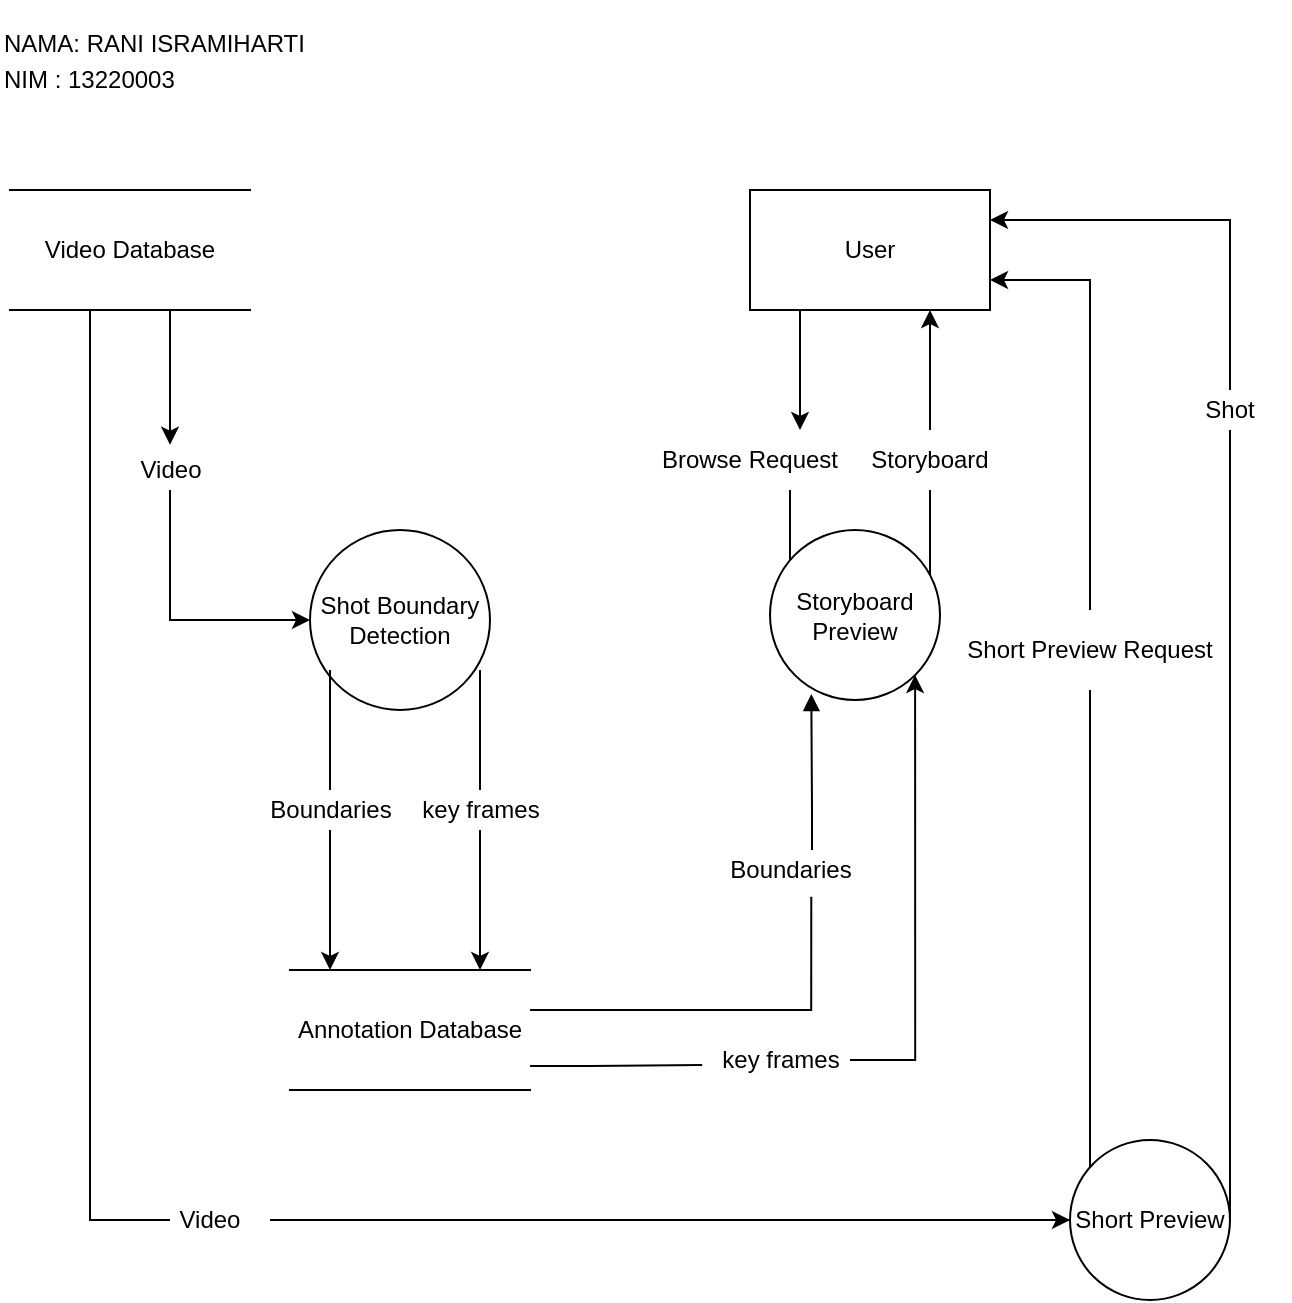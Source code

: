 <mxfile version="16.5.1" type="device"><diagram id="DgJOgxF-q-JQyhOIUrxX" name="Halaman-1"><mxGraphModel dx="920" dy="594" grid="1" gridSize="10" guides="1" tooltips="1" connect="1" arrows="1" fold="1" page="1" pageScale="1" pageWidth="827" pageHeight="1169" math="0" shadow="0"><root><mxCell id="eODcY0D4SdN2LfuITmFc-0"/><mxCell id="eODcY0D4SdN2LfuITmFc-1" parent="eODcY0D4SdN2LfuITmFc-0"/><mxCell id="xf-U-yoDtTyP6P00MM9d-4" style="edgeStyle=orthogonalEdgeStyle;rounded=0;orthogonalLoop=1;jettySize=auto;html=1;entryX=0.5;entryY=-0.133;entryDx=0;entryDy=0;entryPerimeter=0;" edge="1" parent="eODcY0D4SdN2LfuITmFc-1" source="xf-U-yoDtTyP6P00MM9d-0" target="xf-U-yoDtTyP6P00MM9d-1"><mxGeometry relative="1" as="geometry"><Array as="points"><mxPoint x="170" y="180"/><mxPoint x="170" y="180"/></Array></mxGeometry></mxCell><mxCell id="xf-U-yoDtTyP6P00MM9d-40" style="edgeStyle=orthogonalEdgeStyle;rounded=0;orthogonalLoop=1;jettySize=auto;html=1;endArrow=none;endFill=0;" edge="1" parent="eODcY0D4SdN2LfuITmFc-1" source="xf-U-yoDtTyP6P00MM9d-0"><mxGeometry relative="1" as="geometry"><mxPoint x="170" y="625" as="targetPoint"/><Array as="points"><mxPoint x="130" y="625"/><mxPoint x="160" y="625"/></Array></mxGeometry></mxCell><mxCell id="xf-U-yoDtTyP6P00MM9d-0" value="Video Database" style="shape=partialRectangle;whiteSpace=wrap;html=1;left=0;right=0;fillColor=none;" vertex="1" parent="eODcY0D4SdN2LfuITmFc-1"><mxGeometry x="90" y="110" width="120" height="60" as="geometry"/></mxCell><mxCell id="xf-U-yoDtTyP6P00MM9d-9" style="edgeStyle=orthogonalEdgeStyle;rounded=0;orthogonalLoop=1;jettySize=auto;html=1;entryX=0;entryY=0.5;entryDx=0;entryDy=0;" edge="1" parent="eODcY0D4SdN2LfuITmFc-1" source="xf-U-yoDtTyP6P00MM9d-1" target="xf-U-yoDtTyP6P00MM9d-2"><mxGeometry relative="1" as="geometry"><mxPoint x="170" y="340" as="targetPoint"/><Array as="points"><mxPoint x="170" y="325"/></Array></mxGeometry></mxCell><mxCell id="xf-U-yoDtTyP6P00MM9d-1" value="Video" style="text;html=1;align=center;verticalAlign=middle;resizable=0;points=[];autosize=1;strokeColor=none;fillColor=none;" vertex="1" parent="eODcY0D4SdN2LfuITmFc-1"><mxGeometry x="145" y="240" width="50" height="20" as="geometry"/></mxCell><mxCell id="xf-U-yoDtTyP6P00MM9d-2" value="Shot Boundary Detection" style="ellipse;whiteSpace=wrap;html=1;aspect=fixed;" vertex="1" parent="eODcY0D4SdN2LfuITmFc-1"><mxGeometry x="240" y="280" width="90" height="90" as="geometry"/></mxCell><mxCell id="xf-U-yoDtTyP6P00MM9d-19" value="" style="edgeStyle=orthogonalEdgeStyle;rounded=0;orthogonalLoop=1;jettySize=auto;html=1;" edge="1" parent="eODcY0D4SdN2LfuITmFc-1" source="xf-U-yoDtTyP6P00MM9d-5" target="xf-U-yoDtTyP6P00MM9d-18"><mxGeometry relative="1" as="geometry"><Array as="points"><mxPoint x="250" y="470"/><mxPoint x="250" y="470"/></Array></mxGeometry></mxCell><mxCell id="xf-U-yoDtTyP6P00MM9d-5" value="Boundaries" style="text;html=1;align=center;verticalAlign=middle;resizable=0;points=[];autosize=1;strokeColor=none;fillColor=none;" vertex="1" parent="eODcY0D4SdN2LfuITmFc-1"><mxGeometry x="210" y="410" width="80" height="20" as="geometry"/></mxCell><mxCell id="xf-U-yoDtTyP6P00MM9d-20" value="" style="edgeStyle=orthogonalEdgeStyle;rounded=0;orthogonalLoop=1;jettySize=auto;html=1;" edge="1" parent="eODcY0D4SdN2LfuITmFc-1" source="xf-U-yoDtTyP6P00MM9d-6" target="xf-U-yoDtTyP6P00MM9d-18"><mxGeometry relative="1" as="geometry"><Array as="points"><mxPoint x="325" y="480"/><mxPoint x="325" y="480"/></Array></mxGeometry></mxCell><mxCell id="xf-U-yoDtTyP6P00MM9d-6" value="key frames" style="text;html=1;align=center;verticalAlign=middle;resizable=0;points=[];autosize=1;strokeColor=none;fillColor=none;" vertex="1" parent="eODcY0D4SdN2LfuITmFc-1"><mxGeometry x="290" y="410" width="70" height="20" as="geometry"/></mxCell><mxCell id="xf-U-yoDtTyP6P00MM9d-14" value="" style="line;strokeWidth=1;direction=south;html=1;perimeterSpacing=0;fillColor=none;" vertex="1" parent="eODcY0D4SdN2LfuITmFc-1"><mxGeometry x="245" y="350" width="10" height="60" as="geometry"/></mxCell><mxCell id="xf-U-yoDtTyP6P00MM9d-15" value="" style="line;strokeWidth=1;direction=south;html=1;" vertex="1" parent="eODcY0D4SdN2LfuITmFc-1"><mxGeometry x="320" y="350" width="10" height="60" as="geometry"/></mxCell><mxCell id="xf-U-yoDtTyP6P00MM9d-25" style="edgeStyle=orthogonalEdgeStyle;rounded=0;orthogonalLoop=1;jettySize=auto;html=1;entryX=0.633;entryY=1.167;entryDx=0;entryDy=0;entryPerimeter=0;endArrow=none;endFill=0;" edge="1" parent="eODcY0D4SdN2LfuITmFc-1" source="xf-U-yoDtTyP6P00MM9d-18" target="xf-U-yoDtTyP6P00MM9d-23"><mxGeometry relative="1" as="geometry"><Array as="points"><mxPoint x="491" y="520"/></Array></mxGeometry></mxCell><mxCell id="xf-U-yoDtTyP6P00MM9d-26" style="edgeStyle=orthogonalEdgeStyle;rounded=0;orthogonalLoop=1;jettySize=auto;html=1;endArrow=none;endFill=0;entryX=-0.056;entryY=0.628;entryDx=0;entryDy=0;entryPerimeter=0;" edge="1" parent="eODcY0D4SdN2LfuITmFc-1" source="xf-U-yoDtTyP6P00MM9d-18" target="xf-U-yoDtTyP6P00MM9d-24"><mxGeometry relative="1" as="geometry"><mxPoint x="420" y="547" as="targetPoint"/><Array as="points"><mxPoint x="380" y="548"/><mxPoint x="380" y="548"/></Array></mxGeometry></mxCell><mxCell id="xf-U-yoDtTyP6P00MM9d-18" value="Annotation Database" style="shape=partialRectangle;whiteSpace=wrap;html=1;left=0;right=0;fillColor=none;strokeWidth=1;" vertex="1" parent="eODcY0D4SdN2LfuITmFc-1"><mxGeometry x="230" y="500" width="120" height="60" as="geometry"/></mxCell><mxCell id="xf-U-yoDtTyP6P00MM9d-34" style="edgeStyle=orthogonalEdgeStyle;rounded=0;orthogonalLoop=1;jettySize=auto;html=1;endArrow=none;endFill=0;" edge="1" parent="eODcY0D4SdN2LfuITmFc-1" source="xf-U-yoDtTyP6P00MM9d-21"><mxGeometry relative="1" as="geometry"><mxPoint x="480" y="260" as="targetPoint"/><Array as="points"><mxPoint x="480" y="260"/></Array></mxGeometry></mxCell><mxCell id="xf-U-yoDtTyP6P00MM9d-35" style="edgeStyle=orthogonalEdgeStyle;rounded=0;orthogonalLoop=1;jettySize=auto;html=1;endArrow=none;endFill=0;" edge="1" parent="eODcY0D4SdN2LfuITmFc-1" source="xf-U-yoDtTyP6P00MM9d-21"><mxGeometry relative="1" as="geometry"><mxPoint x="550" y="260" as="targetPoint"/><Array as="points"><mxPoint x="550" y="260"/></Array></mxGeometry></mxCell><mxCell id="xf-U-yoDtTyP6P00MM9d-21" value="Storyboard&lt;br&gt;Preview" style="ellipse;whiteSpace=wrap;html=1;aspect=fixed;strokeWidth=1;fillColor=none;strokeColor=default;" vertex="1" parent="eODcY0D4SdN2LfuITmFc-1"><mxGeometry x="470" y="280" width="85" height="85" as="geometry"/></mxCell><mxCell id="xf-U-yoDtTyP6P00MM9d-28" value="" style="edgeStyle=orthogonalEdgeStyle;rounded=0;orthogonalLoop=1;jettySize=auto;html=1;endArrow=block;endFill=1;entryX=0.243;entryY=0.965;entryDx=0;entryDy=0;entryPerimeter=0;" edge="1" parent="eODcY0D4SdN2LfuITmFc-1" source="xf-U-yoDtTyP6P00MM9d-23" target="xf-U-yoDtTyP6P00MM9d-21"><mxGeometry relative="1" as="geometry"><Array as="points"><mxPoint x="491" y="420"/><mxPoint x="491" y="420"/></Array></mxGeometry></mxCell><mxCell id="xf-U-yoDtTyP6P00MM9d-23" value="Boundaries" style="text;html=1;align=center;verticalAlign=middle;resizable=0;points=[];autosize=1;strokeColor=none;fillColor=none;" vertex="1" parent="eODcY0D4SdN2LfuITmFc-1"><mxGeometry x="440" y="440" width="80" height="20" as="geometry"/></mxCell><mxCell id="xf-U-yoDtTyP6P00MM9d-29" style="edgeStyle=orthogonalEdgeStyle;rounded=0;orthogonalLoop=1;jettySize=auto;html=1;endArrow=classic;endFill=1;entryX=1;entryY=1;entryDx=0;entryDy=0;" edge="1" parent="eODcY0D4SdN2LfuITmFc-1" source="xf-U-yoDtTyP6P00MM9d-24" target="xf-U-yoDtTyP6P00MM9d-21"><mxGeometry relative="1" as="geometry"><mxPoint x="540" y="370" as="targetPoint"/><Array as="points"><mxPoint x="543" y="545"/></Array></mxGeometry></mxCell><mxCell id="xf-U-yoDtTyP6P00MM9d-24" value="key frames" style="text;html=1;align=center;verticalAlign=middle;resizable=0;points=[];autosize=1;strokeColor=none;fillColor=none;" vertex="1" parent="eODcY0D4SdN2LfuITmFc-1"><mxGeometry x="440" y="535" width="70" height="20" as="geometry"/></mxCell><mxCell id="xf-U-yoDtTyP6P00MM9d-38" value="" style="edgeStyle=orthogonalEdgeStyle;rounded=0;orthogonalLoop=1;jettySize=auto;html=1;endArrow=classic;endFill=1;entryX=0.75;entryY=1;entryDx=0;entryDy=0;" edge="1" parent="eODcY0D4SdN2LfuITmFc-1" source="xf-U-yoDtTyP6P00MM9d-31" target="xf-U-yoDtTyP6P00MM9d-33"><mxGeometry relative="1" as="geometry"><mxPoint x="550" y="190" as="targetPoint"/></mxGeometry></mxCell><mxCell id="xf-U-yoDtTyP6P00MM9d-31" value="Storyboard" style="text;html=1;strokeColor=none;fillColor=none;align=center;verticalAlign=middle;whiteSpace=wrap;rounded=0;" vertex="1" parent="eODcY0D4SdN2LfuITmFc-1"><mxGeometry x="520" y="230" width="60" height="30" as="geometry"/></mxCell><mxCell id="xf-U-yoDtTyP6P00MM9d-32" value="Browse Request" style="text;html=1;strokeColor=none;fillColor=none;align=center;verticalAlign=middle;whiteSpace=wrap;rounded=0;" vertex="1" parent="eODcY0D4SdN2LfuITmFc-1"><mxGeometry x="410" y="230" width="100" height="30" as="geometry"/></mxCell><mxCell id="xf-U-yoDtTyP6P00MM9d-53" style="edgeStyle=orthogonalEdgeStyle;rounded=0;orthogonalLoop=1;jettySize=auto;html=1;entryX=0.75;entryY=0;entryDx=0;entryDy=0;fontSize=12;fontColor=#000000;endArrow=classic;endFill=1;" edge="1" parent="eODcY0D4SdN2LfuITmFc-1" source="xf-U-yoDtTyP6P00MM9d-33" target="xf-U-yoDtTyP6P00MM9d-32"><mxGeometry relative="1" as="geometry"><Array as="points"><mxPoint x="485" y="180"/><mxPoint x="485" y="180"/></Array></mxGeometry></mxCell><mxCell id="xf-U-yoDtTyP6P00MM9d-33" value="User" style="rounded=0;whiteSpace=wrap;html=1;strokeColor=default;strokeWidth=1;fillColor=none;" vertex="1" parent="eODcY0D4SdN2LfuITmFc-1"><mxGeometry x="460" y="110" width="120" height="60" as="geometry"/></mxCell><mxCell id="xf-U-yoDtTyP6P00MM9d-42" style="edgeStyle=orthogonalEdgeStyle;rounded=0;orthogonalLoop=1;jettySize=auto;html=1;entryX=0;entryY=0.5;entryDx=0;entryDy=0;endArrow=classic;endFill=1;" edge="1" parent="eODcY0D4SdN2LfuITmFc-1" source="xf-U-yoDtTyP6P00MM9d-39" target="xf-U-yoDtTyP6P00MM9d-41"><mxGeometry relative="1" as="geometry"/></mxCell><mxCell id="xf-U-yoDtTyP6P00MM9d-39" value="Video" style="text;html=1;strokeColor=none;fillColor=none;align=center;verticalAlign=middle;whiteSpace=wrap;rounded=0;" vertex="1" parent="eODcY0D4SdN2LfuITmFc-1"><mxGeometry x="160" y="610" width="60" height="30" as="geometry"/></mxCell><mxCell id="xf-U-yoDtTyP6P00MM9d-44" value="" style="edgeStyle=orthogonalEdgeStyle;rounded=0;orthogonalLoop=1;jettySize=auto;html=1;endArrow=none;endFill=0;" edge="1" parent="eODcY0D4SdN2LfuITmFc-1" source="xf-U-yoDtTyP6P00MM9d-41"><mxGeometry relative="1" as="geometry"><mxPoint x="560" y="625" as="targetPoint"/></mxGeometry></mxCell><mxCell id="xf-U-yoDtTyP6P00MM9d-47" style="edgeStyle=orthogonalEdgeStyle;rounded=0;orthogonalLoop=1;jettySize=auto;html=1;endArrow=none;endFill=0;" edge="1" parent="eODcY0D4SdN2LfuITmFc-1" source="xf-U-yoDtTyP6P00MM9d-41"><mxGeometry relative="1" as="geometry"><mxPoint x="630" y="360" as="targetPoint"/><Array as="points"><mxPoint x="630" y="540"/><mxPoint x="630" y="540"/></Array></mxGeometry></mxCell><mxCell id="xf-U-yoDtTyP6P00MM9d-49" style="edgeStyle=orthogonalEdgeStyle;rounded=0;orthogonalLoop=1;jettySize=auto;html=1;entryX=0.5;entryY=1;entryDx=0;entryDy=0;endArrow=none;endFill=0;" edge="1" parent="eODcY0D4SdN2LfuITmFc-1" source="xf-U-yoDtTyP6P00MM9d-41" target="xf-U-yoDtTyP6P00MM9d-46"><mxGeometry relative="1" as="geometry"><Array as="points"><mxPoint x="700" y="230"/></Array></mxGeometry></mxCell><mxCell id="xf-U-yoDtTyP6P00MM9d-41" value="Short Preview" style="ellipse;whiteSpace=wrap;html=1;aspect=fixed;strokeColor=default;strokeWidth=1;fillColor=none;" vertex="1" parent="eODcY0D4SdN2LfuITmFc-1"><mxGeometry x="620" y="585" width="80" height="80" as="geometry"/></mxCell><mxCell id="xf-U-yoDtTyP6P00MM9d-51" style="edgeStyle=orthogonalEdgeStyle;rounded=0;orthogonalLoop=1;jettySize=auto;html=1;entryX=1;entryY=0.75;entryDx=0;entryDy=0;endArrow=classic;endFill=1;" edge="1" parent="eODcY0D4SdN2LfuITmFc-1" source="xf-U-yoDtTyP6P00MM9d-45" target="xf-U-yoDtTyP6P00MM9d-33"><mxGeometry relative="1" as="geometry"><Array as="points"><mxPoint x="630" y="155"/></Array></mxGeometry></mxCell><mxCell id="xf-U-yoDtTyP6P00MM9d-45" value="Short&amp;nbsp;Preview&amp;nbsp;Request" style="text;html=1;strokeColor=none;fillColor=none;align=center;verticalAlign=middle;whiteSpace=wrap;rounded=0;" vertex="1" parent="eODcY0D4SdN2LfuITmFc-1"><mxGeometry x="580" y="320" width="100" height="40" as="geometry"/></mxCell><mxCell id="xf-U-yoDtTyP6P00MM9d-50" style="edgeStyle=orthogonalEdgeStyle;rounded=0;orthogonalLoop=1;jettySize=auto;html=1;entryX=1;entryY=0.25;entryDx=0;entryDy=0;endArrow=classic;endFill=1;" edge="1" parent="eODcY0D4SdN2LfuITmFc-1" source="xf-U-yoDtTyP6P00MM9d-46" target="xf-U-yoDtTyP6P00MM9d-33"><mxGeometry relative="1" as="geometry"><Array as="points"><mxPoint x="700" y="125"/></Array></mxGeometry></mxCell><mxCell id="xf-U-yoDtTyP6P00MM9d-46" value="Shot" style="text;html=1;strokeColor=none;fillColor=none;align=center;verticalAlign=middle;whiteSpace=wrap;rounded=0;" vertex="1" parent="eODcY0D4SdN2LfuITmFc-1"><mxGeometry x="670" y="210" width="60" height="20" as="geometry"/></mxCell><mxCell id="xf-U-yoDtTyP6P00MM9d-52" value="&lt;p style=&quot;line-height: 1.5&quot;&gt;NAMA: RANI ISRAMIHARTI&lt;br style=&quot;font-size: 13px&quot;&gt;NIM : 13220003&lt;/p&gt;" style="text;html=1;strokeColor=none;fillColor=none;align=left;verticalAlign=middle;whiteSpace=wrap;rounded=0;" vertex="1" parent="eODcY0D4SdN2LfuITmFc-1"><mxGeometry x="85" y="30" width="215" height="30" as="geometry"/></mxCell></root></mxGraphModel></diagram></mxfile>